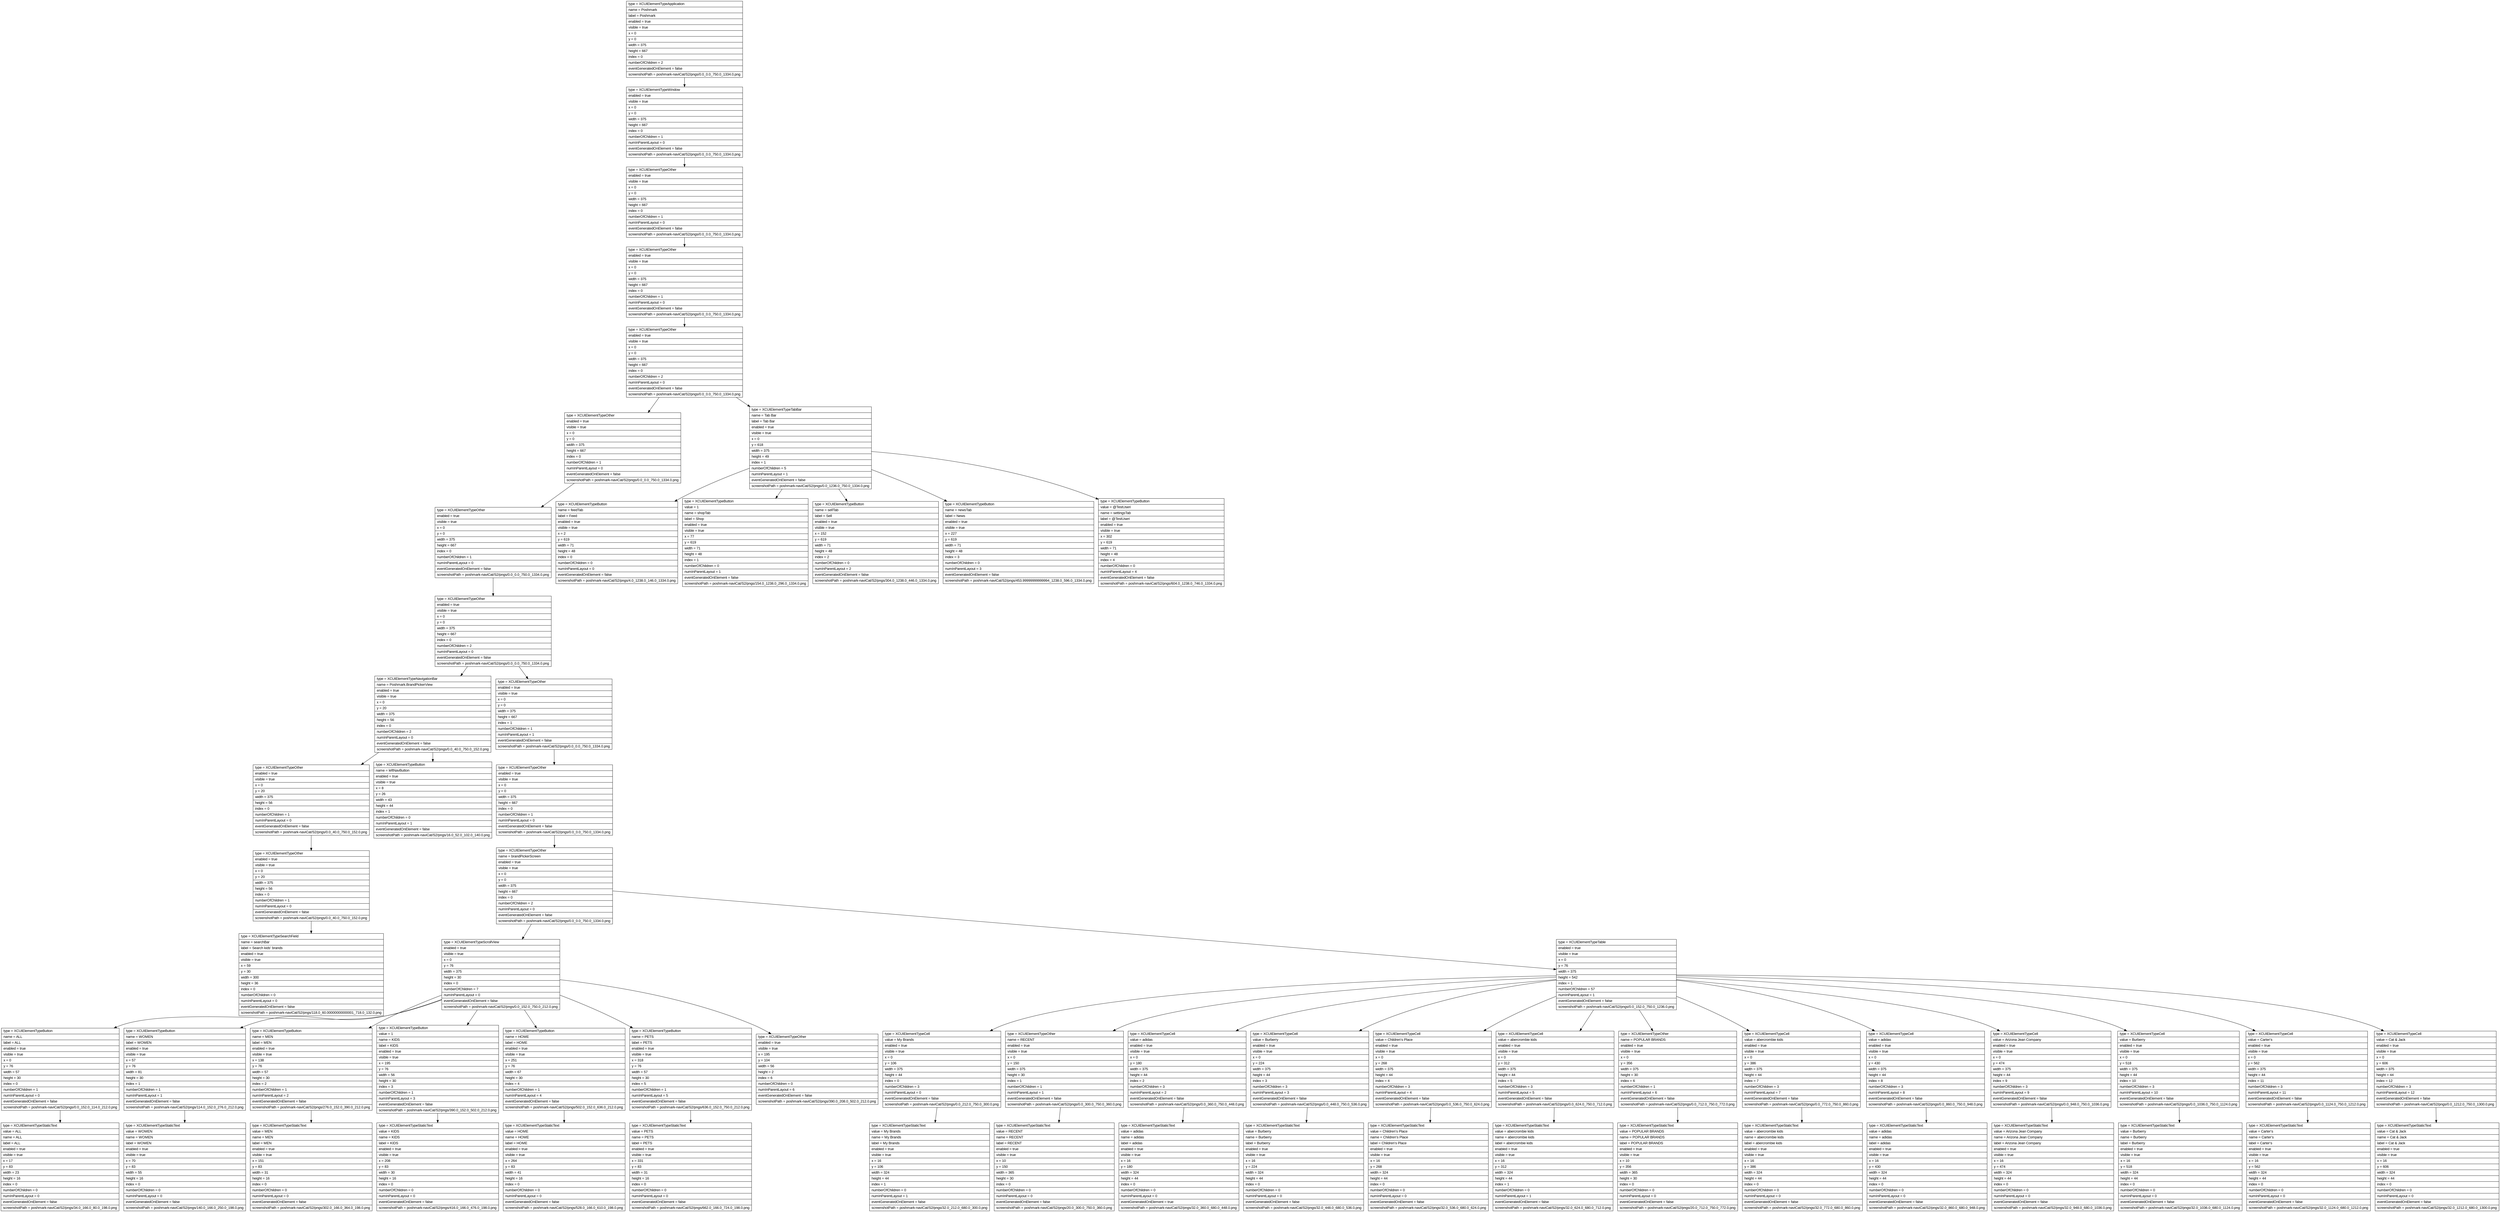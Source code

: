 digraph Layout {

	node [shape=record fontname=Arial];

	0	[label="{type = XCUIElementTypeApplication\l|name = Poshmark\l|label = Poshmark\l|enabled = true\l|visible = true\l|x = 0\l|y = 0\l|width = 375\l|height = 667\l|index = 0\l|numberOfChildren = 2\l|eventGeneratedOnElement = false \l|screenshotPath = poshmark-naviCat/S2/pngs/0.0_0.0_750.0_1334.0.png\l}"]
	1	[label="{type = XCUIElementTypeWindow\l|enabled = true\l|visible = true\l|x = 0\l|y = 0\l|width = 375\l|height = 667\l|index = 0\l|numberOfChildren = 1\l|numInParentLayout = 0\l|eventGeneratedOnElement = false \l|screenshotPath = poshmark-naviCat/S2/pngs/0.0_0.0_750.0_1334.0.png\l}"]
	2	[label="{type = XCUIElementTypeOther\l|enabled = true\l|visible = true\l|x = 0\l|y = 0\l|width = 375\l|height = 667\l|index = 0\l|numberOfChildren = 1\l|numInParentLayout = 0\l|eventGeneratedOnElement = false \l|screenshotPath = poshmark-naviCat/S2/pngs/0.0_0.0_750.0_1334.0.png\l}"]
	3	[label="{type = XCUIElementTypeOther\l|enabled = true\l|visible = true\l|x = 0\l|y = 0\l|width = 375\l|height = 667\l|index = 0\l|numberOfChildren = 1\l|numInParentLayout = 0\l|eventGeneratedOnElement = false \l|screenshotPath = poshmark-naviCat/S2/pngs/0.0_0.0_750.0_1334.0.png\l}"]
	4	[label="{type = XCUIElementTypeOther\l|enabled = true\l|visible = true\l|x = 0\l|y = 0\l|width = 375\l|height = 667\l|index = 0\l|numberOfChildren = 2\l|numInParentLayout = 0\l|eventGeneratedOnElement = false \l|screenshotPath = poshmark-naviCat/S2/pngs/0.0_0.0_750.0_1334.0.png\l}"]
	5	[label="{type = XCUIElementTypeOther\l|enabled = true\l|visible = true\l|x = 0\l|y = 0\l|width = 375\l|height = 667\l|index = 0\l|numberOfChildren = 1\l|numInParentLayout = 0\l|eventGeneratedOnElement = false \l|screenshotPath = poshmark-naviCat/S2/pngs/0.0_0.0_750.0_1334.0.png\l}"]
	6	[label="{type = XCUIElementTypeTabBar\l|name = Tab Bar\l|label = Tab Bar\l|enabled = true\l|visible = true\l|x = 0\l|y = 618\l|width = 375\l|height = 49\l|index = 1\l|numberOfChildren = 5\l|numInParentLayout = 1\l|eventGeneratedOnElement = false \l|screenshotPath = poshmark-naviCat/S2/pngs/0.0_1236.0_750.0_1334.0.png\l}"]
	7	[label="{type = XCUIElementTypeOther\l|enabled = true\l|visible = true\l|x = 0\l|y = 0\l|width = 375\l|height = 667\l|index = 0\l|numberOfChildren = 1\l|numInParentLayout = 0\l|eventGeneratedOnElement = false \l|screenshotPath = poshmark-naviCat/S2/pngs/0.0_0.0_750.0_1334.0.png\l}"]
	8	[label="{type = XCUIElementTypeButton\l|name = feedTab\l|label = Feed\l|enabled = true\l|visible = true\l|x = 2\l|y = 619\l|width = 71\l|height = 48\l|index = 0\l|numberOfChildren = 0\l|numInParentLayout = 0\l|eventGeneratedOnElement = false \l|screenshotPath = poshmark-naviCat/S2/pngs/4.0_1238.0_146.0_1334.0.png\l}"]
	9	[label="{type = XCUIElementTypeButton\l|value = 1\l|name = shopTab\l|label = Shop\l|enabled = true\l|visible = true\l|x = 77\l|y = 619\l|width = 71\l|height = 48\l|index = 1\l|numberOfChildren = 0\l|numInParentLayout = 1\l|eventGeneratedOnElement = false \l|screenshotPath = poshmark-naviCat/S2/pngs/154.0_1238.0_296.0_1334.0.png\l}"]
	10	[label="{type = XCUIElementTypeButton\l|name = sellTab\l|label = Sell\l|enabled = true\l|visible = true\l|x = 152\l|y = 619\l|width = 71\l|height = 48\l|index = 2\l|numberOfChildren = 0\l|numInParentLayout = 2\l|eventGeneratedOnElement = false \l|screenshotPath = poshmark-naviCat/S2/pngs/304.0_1238.0_446.0_1334.0.png\l}"]
	11	[label="{type = XCUIElementTypeButton\l|name = newsTab\l|label = News\l|enabled = true\l|visible = true\l|x = 227\l|y = 619\l|width = 71\l|height = 48\l|index = 3\l|numberOfChildren = 0\l|numInParentLayout = 3\l|eventGeneratedOnElement = false \l|screenshotPath = poshmark-naviCat/S2/pngs/453.99999999999994_1238.0_596.0_1334.0.png\l}"]
	12	[label="{type = XCUIElementTypeButton\l|value = @TestUseri\l|name = settingsTab\l|label = @TestUseri\l|enabled = true\l|visible = true\l|x = 302\l|y = 619\l|width = 71\l|height = 48\l|index = 4\l|numberOfChildren = 0\l|numInParentLayout = 4\l|eventGeneratedOnElement = false \l|screenshotPath = poshmark-naviCat/S2/pngs/604.0_1238.0_746.0_1334.0.png\l}"]
	13	[label="{type = XCUIElementTypeOther\l|enabled = true\l|visible = true\l|x = 0\l|y = 0\l|width = 375\l|height = 667\l|index = 0\l|numberOfChildren = 2\l|numInParentLayout = 0\l|eventGeneratedOnElement = false \l|screenshotPath = poshmark-naviCat/S2/pngs/0.0_0.0_750.0_1334.0.png\l}"]
	14	[label="{type = XCUIElementTypeNavigationBar\l|name = Poshmark.BrandPickerView\l|enabled = true\l|visible = true\l|x = 0\l|y = 20\l|width = 375\l|height = 56\l|index = 0\l|numberOfChildren = 2\l|numInParentLayout = 0\l|eventGeneratedOnElement = false \l|screenshotPath = poshmark-naviCat/S2/pngs/0.0_40.0_750.0_152.0.png\l}"]
	15	[label="{type = XCUIElementTypeOther\l|enabled = true\l|visible = true\l|x = 0\l|y = 0\l|width = 375\l|height = 667\l|index = 1\l|numberOfChildren = 1\l|numInParentLayout = 1\l|eventGeneratedOnElement = false \l|screenshotPath = poshmark-naviCat/S2/pngs/0.0_0.0_750.0_1334.0.png\l}"]
	16	[label="{type = XCUIElementTypeOther\l|enabled = true\l|visible = true\l|x = 0\l|y = 20\l|width = 375\l|height = 56\l|index = 0\l|numberOfChildren = 1\l|numInParentLayout = 0\l|eventGeneratedOnElement = false \l|screenshotPath = poshmark-naviCat/S2/pngs/0.0_40.0_750.0_152.0.png\l}"]
	17	[label="{type = XCUIElementTypeButton\l|name = leftNavButton\l|enabled = true\l|visible = true\l|x = 8\l|y = 26\l|width = 43\l|height = 44\l|index = 1\l|numberOfChildren = 0\l|numInParentLayout = 1\l|eventGeneratedOnElement = false \l|screenshotPath = poshmark-naviCat/S2/pngs/16.0_52.0_102.0_140.0.png\l}"]
	18	[label="{type = XCUIElementTypeOther\l|enabled = true\l|visible = true\l|x = 0\l|y = 0\l|width = 375\l|height = 667\l|index = 0\l|numberOfChildren = 1\l|numInParentLayout = 0\l|eventGeneratedOnElement = false \l|screenshotPath = poshmark-naviCat/S2/pngs/0.0_0.0_750.0_1334.0.png\l}"]
	19	[label="{type = XCUIElementTypeOther\l|enabled = true\l|visible = true\l|x = 0\l|y = 20\l|width = 375\l|height = 56\l|index = 0\l|numberOfChildren = 1\l|numInParentLayout = 0\l|eventGeneratedOnElement = false \l|screenshotPath = poshmark-naviCat/S2/pngs/0.0_40.0_750.0_152.0.png\l}"]
	20	[label="{type = XCUIElementTypeOther\l|name = brandPickerScreen\l|enabled = true\l|visible = true\l|x = 0\l|y = 0\l|width = 375\l|height = 667\l|index = 0\l|numberOfChildren = 2\l|numInParentLayout = 0\l|eventGeneratedOnElement = false \l|screenshotPath = poshmark-naviCat/S2/pngs/0.0_0.0_750.0_1334.0.png\l}"]
	21	[label="{type = XCUIElementTypeSearchField\l|name = searchBar\l|label = Search kids' brands\l|enabled = true\l|visible = true\l|x = 59\l|y = 30\l|width = 300\l|height = 36\l|index = 0\l|numberOfChildren = 0\l|numInParentLayout = 0\l|eventGeneratedOnElement = false \l|screenshotPath = poshmark-naviCat/S2/pngs/118.0_60.00000000000001_718.0_132.0.png\l}"]
	22	[label="{type = XCUIElementTypeScrollView\l|enabled = true\l|visible = true\l|x = 0\l|y = 76\l|width = 375\l|height = 30\l|index = 0\l|numberOfChildren = 7\l|numInParentLayout = 0\l|eventGeneratedOnElement = false \l|screenshotPath = poshmark-naviCat/S2/pngs/0.0_152.0_750.0_212.0.png\l}"]
	23	[label="{type = XCUIElementTypeTable\l|enabled = true\l|visible = true\l|x = 0\l|y = 76\l|width = 375\l|height = 542\l|index = 1\l|numberOfChildren = 57\l|numInParentLayout = 1\l|eventGeneratedOnElement = false \l|screenshotPath = poshmark-naviCat/S2/pngs/0.0_152.0_750.0_1236.0.png\l}"]
	24	[label="{type = XCUIElementTypeButton\l|name = ALL\l|label = ALL\l|enabled = true\l|visible = true\l|x = 0\l|y = 76\l|width = 57\l|height = 30\l|index = 0\l|numberOfChildren = 1\l|numInParentLayout = 0\l|eventGeneratedOnElement = false \l|screenshotPath = poshmark-naviCat/S2/pngs/0.0_152.0_114.0_212.0.png\l}"]
	25	[label="{type = XCUIElementTypeButton\l|name = WOMEN\l|label = WOMEN\l|enabled = true\l|visible = true\l|x = 57\l|y = 76\l|width = 81\l|height = 30\l|index = 1\l|numberOfChildren = 1\l|numInParentLayout = 1\l|eventGeneratedOnElement = false \l|screenshotPath = poshmark-naviCat/S2/pngs/114.0_152.0_276.0_212.0.png\l}"]
	26	[label="{type = XCUIElementTypeButton\l|name = MEN\l|label = MEN\l|enabled = true\l|visible = true\l|x = 138\l|y = 76\l|width = 57\l|height = 30\l|index = 2\l|numberOfChildren = 1\l|numInParentLayout = 2\l|eventGeneratedOnElement = false \l|screenshotPath = poshmark-naviCat/S2/pngs/276.0_152.0_390.0_212.0.png\l}"]
	27	[label="{type = XCUIElementTypeButton\l|value = 1\l|name = KIDS\l|label = KIDS\l|enabled = true\l|visible = true\l|x = 195\l|y = 76\l|width = 56\l|height = 30\l|index = 3\l|numberOfChildren = 1\l|numInParentLayout = 3\l|eventGeneratedOnElement = false \l|screenshotPath = poshmark-naviCat/S2/pngs/390.0_152.0_502.0_212.0.png\l}"]
	28	[label="{type = XCUIElementTypeButton\l|name = HOME\l|label = HOME\l|enabled = true\l|visible = true\l|x = 251\l|y = 76\l|width = 67\l|height = 30\l|index = 4\l|numberOfChildren = 1\l|numInParentLayout = 4\l|eventGeneratedOnElement = false \l|screenshotPath = poshmark-naviCat/S2/pngs/502.0_152.0_636.0_212.0.png\l}"]
	29	[label="{type = XCUIElementTypeButton\l|name = PETS\l|label = PETS\l|enabled = true\l|visible = true\l|x = 318\l|y = 76\l|width = 57\l|height = 30\l|index = 5\l|numberOfChildren = 1\l|numInParentLayout = 5\l|eventGeneratedOnElement = false \l|screenshotPath = poshmark-naviCat/S2/pngs/636.0_152.0_750.0_212.0.png\l}"]
	30	[label="{type = XCUIElementTypeOther\l|enabled = true\l|visible = true\l|x = 195\l|y = 104\l|width = 56\l|height = 2\l|index = 6\l|numberOfChildren = 0\l|numInParentLayout = 6\l|eventGeneratedOnElement = false \l|screenshotPath = poshmark-naviCat/S2/pngs/390.0_208.0_502.0_212.0.png\l}"]
	31	[label="{type = XCUIElementTypeCell\l|value = My Brands\l|enabled = true\l|visible = true\l|x = 0\l|y = 106\l|width = 375\l|height = 44\l|index = 0\l|numberOfChildren = 3\l|numInParentLayout = 0\l|eventGeneratedOnElement = false \l|screenshotPath = poshmark-naviCat/S2/pngs/0.0_212.0_750.0_300.0.png\l}"]
	32	[label="{type = XCUIElementTypeOther\l|name = RECENT\l|enabled = true\l|visible = true\l|x = 0\l|y = 150\l|width = 375\l|height = 30\l|index = 1\l|numberOfChildren = 1\l|numInParentLayout = 1\l|eventGeneratedOnElement = false \l|screenshotPath = poshmark-naviCat/S2/pngs/0.0_300.0_750.0_360.0.png\l}"]
	33	[label="{type = XCUIElementTypeCell\l|value = adidas\l|enabled = true\l|visible = true\l|x = 0\l|y = 180\l|width = 375\l|height = 44\l|index = 2\l|numberOfChildren = 3\l|numInParentLayout = 2\l|eventGeneratedOnElement = false \l|screenshotPath = poshmark-naviCat/S2/pngs/0.0_360.0_750.0_448.0.png\l}"]
	34	[label="{type = XCUIElementTypeCell\l|value = Burberry\l|enabled = true\l|visible = true\l|x = 0\l|y = 224\l|width = 375\l|height = 44\l|index = 3\l|numberOfChildren = 3\l|numInParentLayout = 3\l|eventGeneratedOnElement = false \l|screenshotPath = poshmark-naviCat/S2/pngs/0.0_448.0_750.0_536.0.png\l}"]
	35	[label="{type = XCUIElementTypeCell\l|value = Children's Place\l|enabled = true\l|visible = true\l|x = 0\l|y = 268\l|width = 375\l|height = 44\l|index = 4\l|numberOfChildren = 3\l|numInParentLayout = 4\l|eventGeneratedOnElement = false \l|screenshotPath = poshmark-naviCat/S2/pngs/0.0_536.0_750.0_624.0.png\l}"]
	36	[label="{type = XCUIElementTypeCell\l|value = abercrombie kids\l|enabled = true\l|visible = true\l|x = 0\l|y = 312\l|width = 375\l|height = 44\l|index = 5\l|numberOfChildren = 3\l|numInParentLayout = 5\l|eventGeneratedOnElement = false \l|screenshotPath = poshmark-naviCat/S2/pngs/0.0_624.0_750.0_712.0.png\l}"]
	37	[label="{type = XCUIElementTypeOther\l|name = POPULAR BRANDS\l|enabled = true\l|visible = true\l|x = 0\l|y = 356\l|width = 375\l|height = 30\l|index = 6\l|numberOfChildren = 1\l|numInParentLayout = 6\l|eventGeneratedOnElement = false \l|screenshotPath = poshmark-naviCat/S2/pngs/0.0_712.0_750.0_772.0.png\l}"]
	38	[label="{type = XCUIElementTypeCell\l|value = abercrombie kids\l|enabled = true\l|visible = true\l|x = 0\l|y = 386\l|width = 375\l|height = 44\l|index = 7\l|numberOfChildren = 3\l|numInParentLayout = 7\l|eventGeneratedOnElement = false \l|screenshotPath = poshmark-naviCat/S2/pngs/0.0_772.0_750.0_860.0.png\l}"]
	39	[label="{type = XCUIElementTypeCell\l|value = adidas\l|enabled = true\l|visible = true\l|x = 0\l|y = 430\l|width = 375\l|height = 44\l|index = 8\l|numberOfChildren = 3\l|numInParentLayout = 8\l|eventGeneratedOnElement = false \l|screenshotPath = poshmark-naviCat/S2/pngs/0.0_860.0_750.0_948.0.png\l}"]
	40	[label="{type = XCUIElementTypeCell\l|value = Arizona Jean Company\l|enabled = true\l|visible = true\l|x = 0\l|y = 474\l|width = 375\l|height = 44\l|index = 9\l|numberOfChildren = 3\l|numInParentLayout = 9\l|eventGeneratedOnElement = false \l|screenshotPath = poshmark-naviCat/S2/pngs/0.0_948.0_750.0_1036.0.png\l}"]
	41	[label="{type = XCUIElementTypeCell\l|value = Burberry\l|enabled = true\l|visible = true\l|x = 0\l|y = 518\l|width = 375\l|height = 44\l|index = 10\l|numberOfChildren = 3\l|numInParentLayout = 10\l|eventGeneratedOnElement = false \l|screenshotPath = poshmark-naviCat/S2/pngs/0.0_1036.0_750.0_1124.0.png\l}"]
	42	[label="{type = XCUIElementTypeCell\l|value = Carter's\l|enabled = true\l|visible = true\l|x = 0\l|y = 562\l|width = 375\l|height = 44\l|index = 11\l|numberOfChildren = 3\l|numInParentLayout = 11\l|eventGeneratedOnElement = false \l|screenshotPath = poshmark-naviCat/S2/pngs/0.0_1124.0_750.0_1212.0.png\l}"]
	43	[label="{type = XCUIElementTypeCell\l|value = Cat & Jack\l|enabled = true\l|visible = true\l|x = 0\l|y = 606\l|width = 375\l|height = 44\l|index = 12\l|numberOfChildren = 3\l|numInParentLayout = 12\l|eventGeneratedOnElement = false \l|screenshotPath = poshmark-naviCat/S2/pngs/0.0_1212.0_750.0_1300.0.png\l}"]
	44	[label="{type = XCUIElementTypeStaticText\l|value = ALL\l|name = ALL\l|label = ALL\l|enabled = true\l|visible = true\l|x = 17\l|y = 83\l|width = 23\l|height = 16\l|index = 0\l|numberOfChildren = 0\l|numInParentLayout = 0\l|eventGeneratedOnElement = false \l|screenshotPath = poshmark-naviCat/S2/pngs/34.0_166.0_80.0_198.0.png\l}"]
	45	[label="{type = XCUIElementTypeStaticText\l|value = WOMEN\l|name = WOMEN\l|label = WOMEN\l|enabled = true\l|visible = true\l|x = 70\l|y = 83\l|width = 55\l|height = 16\l|index = 0\l|numberOfChildren = 0\l|numInParentLayout = 0\l|eventGeneratedOnElement = false \l|screenshotPath = poshmark-naviCat/S2/pngs/140.0_166.0_250.0_198.0.png\l}"]
	46	[label="{type = XCUIElementTypeStaticText\l|value = MEN\l|name = MEN\l|label = MEN\l|enabled = true\l|visible = true\l|x = 151\l|y = 83\l|width = 31\l|height = 16\l|index = 0\l|numberOfChildren = 0\l|numInParentLayout = 0\l|eventGeneratedOnElement = false \l|screenshotPath = poshmark-naviCat/S2/pngs/302.0_166.0_364.0_198.0.png\l}"]
	47	[label="{type = XCUIElementTypeStaticText\l|value = KIDS\l|name = KIDS\l|label = KIDS\l|enabled = true\l|visible = true\l|x = 208\l|y = 83\l|width = 30\l|height = 16\l|index = 0\l|numberOfChildren = 0\l|numInParentLayout = 0\l|eventGeneratedOnElement = false \l|screenshotPath = poshmark-naviCat/S2/pngs/416.0_166.0_476.0_198.0.png\l}"]
	48	[label="{type = XCUIElementTypeStaticText\l|value = HOME\l|name = HOME\l|label = HOME\l|enabled = true\l|visible = true\l|x = 264\l|y = 83\l|width = 41\l|height = 16\l|index = 0\l|numberOfChildren = 0\l|numInParentLayout = 0\l|eventGeneratedOnElement = false \l|screenshotPath = poshmark-naviCat/S2/pngs/528.0_166.0_610.0_198.0.png\l}"]
	49	[label="{type = XCUIElementTypeStaticText\l|value = PETS\l|name = PETS\l|label = PETS\l|enabled = true\l|visible = true\l|x = 331\l|y = 83\l|width = 31\l|height = 16\l|index = 0\l|numberOfChildren = 0\l|numInParentLayout = 0\l|eventGeneratedOnElement = false \l|screenshotPath = poshmark-naviCat/S2/pngs/662.0_166.0_724.0_198.0.png\l}"]
	50	[label="{type = XCUIElementTypeStaticText\l|value = My Brands\l|name = My Brands\l|label = My Brands\l|enabled = true\l|visible = true\l|x = 16\l|y = 106\l|width = 324\l|height = 44\l|index = 1\l|numberOfChildren = 0\l|numInParentLayout = 1\l|eventGeneratedOnElement = false \l|screenshotPath = poshmark-naviCat/S2/pngs/32.0_212.0_680.0_300.0.png\l}"]
	51	[label="{type = XCUIElementTypeStaticText\l|value = RECENT\l|name = RECENT\l|label = RECENT\l|enabled = true\l|visible = true\l|x = 10\l|y = 150\l|width = 365\l|height = 30\l|index = 0\l|numberOfChildren = 0\l|numInParentLayout = 0\l|eventGeneratedOnElement = false \l|screenshotPath = poshmark-naviCat/S2/pngs/20.0_300.0_750.0_360.0.png\l}"]
	52	[label="{type = XCUIElementTypeStaticText\l|value = adidas\l|name = adidas\l|label = adidas\l|enabled = true\l|visible = true\l|x = 16\l|y = 180\l|width = 324\l|height = 44\l|index = 0\l|numberOfChildren = 0\l|numInParentLayout = 0\l|eventGeneratedOnElement = true \l|screenshotPath = poshmark-naviCat/S2/pngs/32.0_360.0_680.0_448.0.png\l}"]
	53	[label="{type = XCUIElementTypeStaticText\l|value = Burberry\l|name = Burberry\l|label = Burberry\l|enabled = true\l|visible = true\l|x = 16\l|y = 224\l|width = 324\l|height = 44\l|index = 0\l|numberOfChildren = 0\l|numInParentLayout = 0\l|eventGeneratedOnElement = false \l|screenshotPath = poshmark-naviCat/S2/pngs/32.0_448.0_680.0_536.0.png\l}"]
	54	[label="{type = XCUIElementTypeStaticText\l|value = Children's Place\l|name = Children's Place\l|label = Children's Place\l|enabled = true\l|visible = true\l|x = 16\l|y = 268\l|width = 324\l|height = 44\l|index = 0\l|numberOfChildren = 0\l|numInParentLayout = 0\l|eventGeneratedOnElement = false \l|screenshotPath = poshmark-naviCat/S2/pngs/32.0_536.0_680.0_624.0.png\l}"]
	55	[label="{type = XCUIElementTypeStaticText\l|value = abercrombie kids\l|name = abercrombie kids\l|label = abercrombie kids\l|enabled = true\l|visible = true\l|x = 16\l|y = 312\l|width = 324\l|height = 44\l|index = 1\l|numberOfChildren = 0\l|numInParentLayout = 1\l|eventGeneratedOnElement = false \l|screenshotPath = poshmark-naviCat/S2/pngs/32.0_624.0_680.0_712.0.png\l}"]
	56	[label="{type = XCUIElementTypeStaticText\l|value = POPULAR BRANDS\l|name = POPULAR BRANDS\l|label = POPULAR BRANDS\l|enabled = true\l|visible = true\l|x = 10\l|y = 356\l|width = 365\l|height = 30\l|index = 0\l|numberOfChildren = 0\l|numInParentLayout = 0\l|eventGeneratedOnElement = false \l|screenshotPath = poshmark-naviCat/S2/pngs/20.0_712.0_750.0_772.0.png\l}"]
	57	[label="{type = XCUIElementTypeStaticText\l|value = abercrombie kids\l|name = abercrombie kids\l|label = abercrombie kids\l|enabled = true\l|visible = true\l|x = 16\l|y = 386\l|width = 324\l|height = 44\l|index = 0\l|numberOfChildren = 0\l|numInParentLayout = 0\l|eventGeneratedOnElement = false \l|screenshotPath = poshmark-naviCat/S2/pngs/32.0_772.0_680.0_860.0.png\l}"]
	58	[label="{type = XCUIElementTypeStaticText\l|value = adidas\l|name = adidas\l|label = adidas\l|enabled = true\l|visible = true\l|x = 16\l|y = 430\l|width = 324\l|height = 44\l|index = 0\l|numberOfChildren = 0\l|numInParentLayout = 0\l|eventGeneratedOnElement = false \l|screenshotPath = poshmark-naviCat/S2/pngs/32.0_860.0_680.0_948.0.png\l}"]
	59	[label="{type = XCUIElementTypeStaticText\l|value = Arizona Jean Company\l|name = Arizona Jean Company\l|label = Arizona Jean Company\l|enabled = true\l|visible = true\l|x = 16\l|y = 474\l|width = 324\l|height = 44\l|index = 0\l|numberOfChildren = 0\l|numInParentLayout = 0\l|eventGeneratedOnElement = false \l|screenshotPath = poshmark-naviCat/S2/pngs/32.0_948.0_680.0_1036.0.png\l}"]
	60	[label="{type = XCUIElementTypeStaticText\l|value = Burberry\l|name = Burberry\l|label = Burberry\l|enabled = true\l|visible = true\l|x = 16\l|y = 518\l|width = 324\l|height = 44\l|index = 0\l|numberOfChildren = 0\l|numInParentLayout = 0\l|eventGeneratedOnElement = false \l|screenshotPath = poshmark-naviCat/S2/pngs/32.0_1036.0_680.0_1124.0.png\l}"]
	61	[label="{type = XCUIElementTypeStaticText\l|value = Carter's\l|name = Carter's\l|label = Carter's\l|enabled = true\l|visible = true\l|x = 16\l|y = 562\l|width = 324\l|height = 44\l|index = 0\l|numberOfChildren = 0\l|numInParentLayout = 0\l|eventGeneratedOnElement = false \l|screenshotPath = poshmark-naviCat/S2/pngs/32.0_1124.0_680.0_1212.0.png\l}"]
	62	[label="{type = XCUIElementTypeStaticText\l|value = Cat & Jack\l|name = Cat & Jack\l|label = Cat & Jack\l|enabled = true\l|visible = true\l|x = 16\l|y = 606\l|width = 324\l|height = 44\l|index = 0\l|numberOfChildren = 0\l|numInParentLayout = 0\l|eventGeneratedOnElement = false \l|screenshotPath = poshmark-naviCat/S2/pngs/32.0_1212.0_680.0_1300.0.png\l}"]


	0 -> 1
	1 -> 2
	2 -> 3
	3 -> 4
	4 -> 5
	4 -> 6
	5 -> 7
	6 -> 8
	6 -> 9
	6 -> 10
	6 -> 11
	6 -> 12
	7 -> 13
	13 -> 14
	13 -> 15
	14 -> 16
	14 -> 17
	15 -> 18
	16 -> 19
	18 -> 20
	19 -> 21
	20 -> 22
	20 -> 23
	22 -> 24
	22 -> 25
	22 -> 26
	22 -> 27
	22 -> 28
	22 -> 29
	22 -> 30
	23 -> 31
	23 -> 32
	23 -> 33
	23 -> 34
	23 -> 35
	23 -> 36
	23 -> 37
	23 -> 38
	23 -> 39
	23 -> 40
	23 -> 41
	23 -> 42
	23 -> 43
	24 -> 44
	25 -> 45
	26 -> 46
	27 -> 47
	28 -> 48
	29 -> 49
	31 -> 50
	32 -> 51
	33 -> 52
	34 -> 53
	35 -> 54
	36 -> 55
	37 -> 56
	38 -> 57
	39 -> 58
	40 -> 59
	41 -> 60
	42 -> 61
	43 -> 62


}
